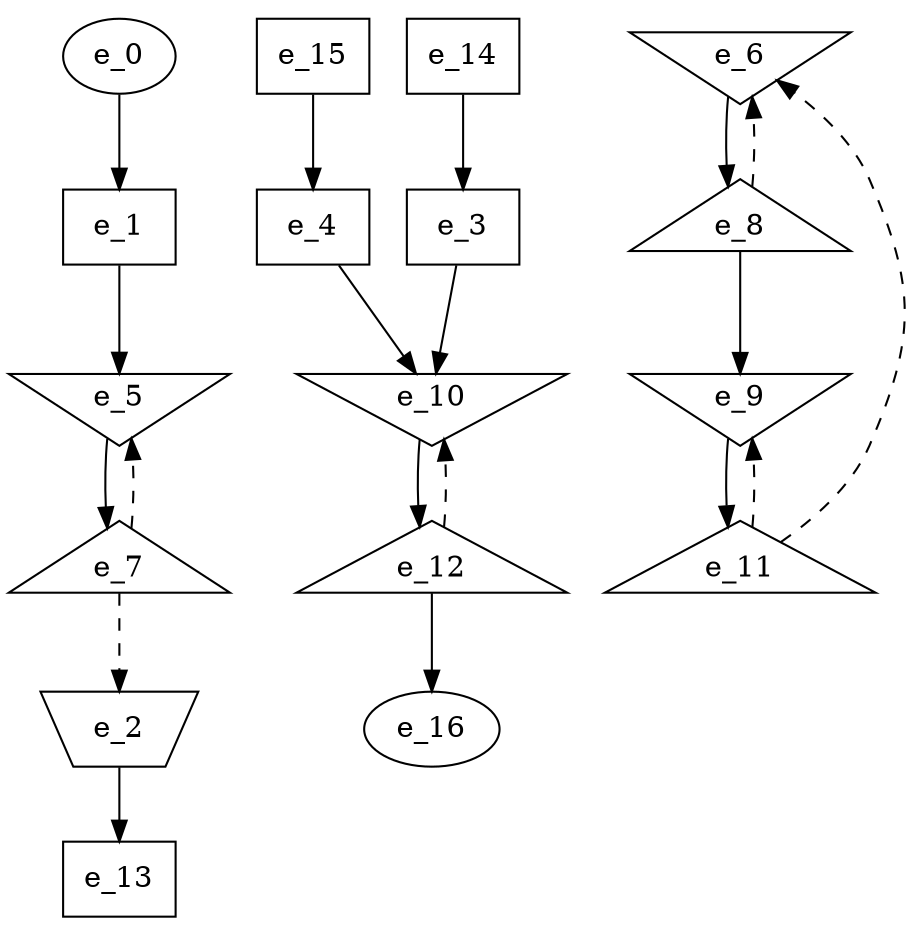 digraph control_path {
  e_0: entry_node : n ;
  e_1 [shape = dot];
  e_2 [shape = invtrapezium];
  e_3 [shape = dot];
  e_4 [shape = dot];
  e_5 [shape = invtriangle];
  e_6 [shape = invtriangle];
  e_7 [shape = triangle];
  e_8 [shape = triangle];
  e_9 [shape = invtriangle];
  e_10 [shape = invtriangle];
  e_11 [shape = triangle];
  e_12 [shape = triangle];
  e_13 [shape = dot];
  e_14 [shape = dot];
  e_15 [shape = dot];
  e_16: exit_node : s ;
  e_0 -> e_1;
  e_7 -> e_2[style = dashed];
  e_14 -> e_3;
  e_15 -> e_4;
  e_1 -> e_5;
  e_7 -> e_5[style = dashed];
  e_11 -> e_6[style = dashed];
  e_8 -> e_6[style = dashed];
  e_5 -> e_7;
  e_6 -> e_8;
  e_8 -> e_9;
  e_11 -> e_9[style = dashed];
  e_3 -> e_10;
  e_4 -> e_10;
  e_12 -> e_10[style = dashed];
  e_9 -> e_11;
  e_10 -> e_12;
  e_2 -> e_13;
  e_12 -> e_16;
}
